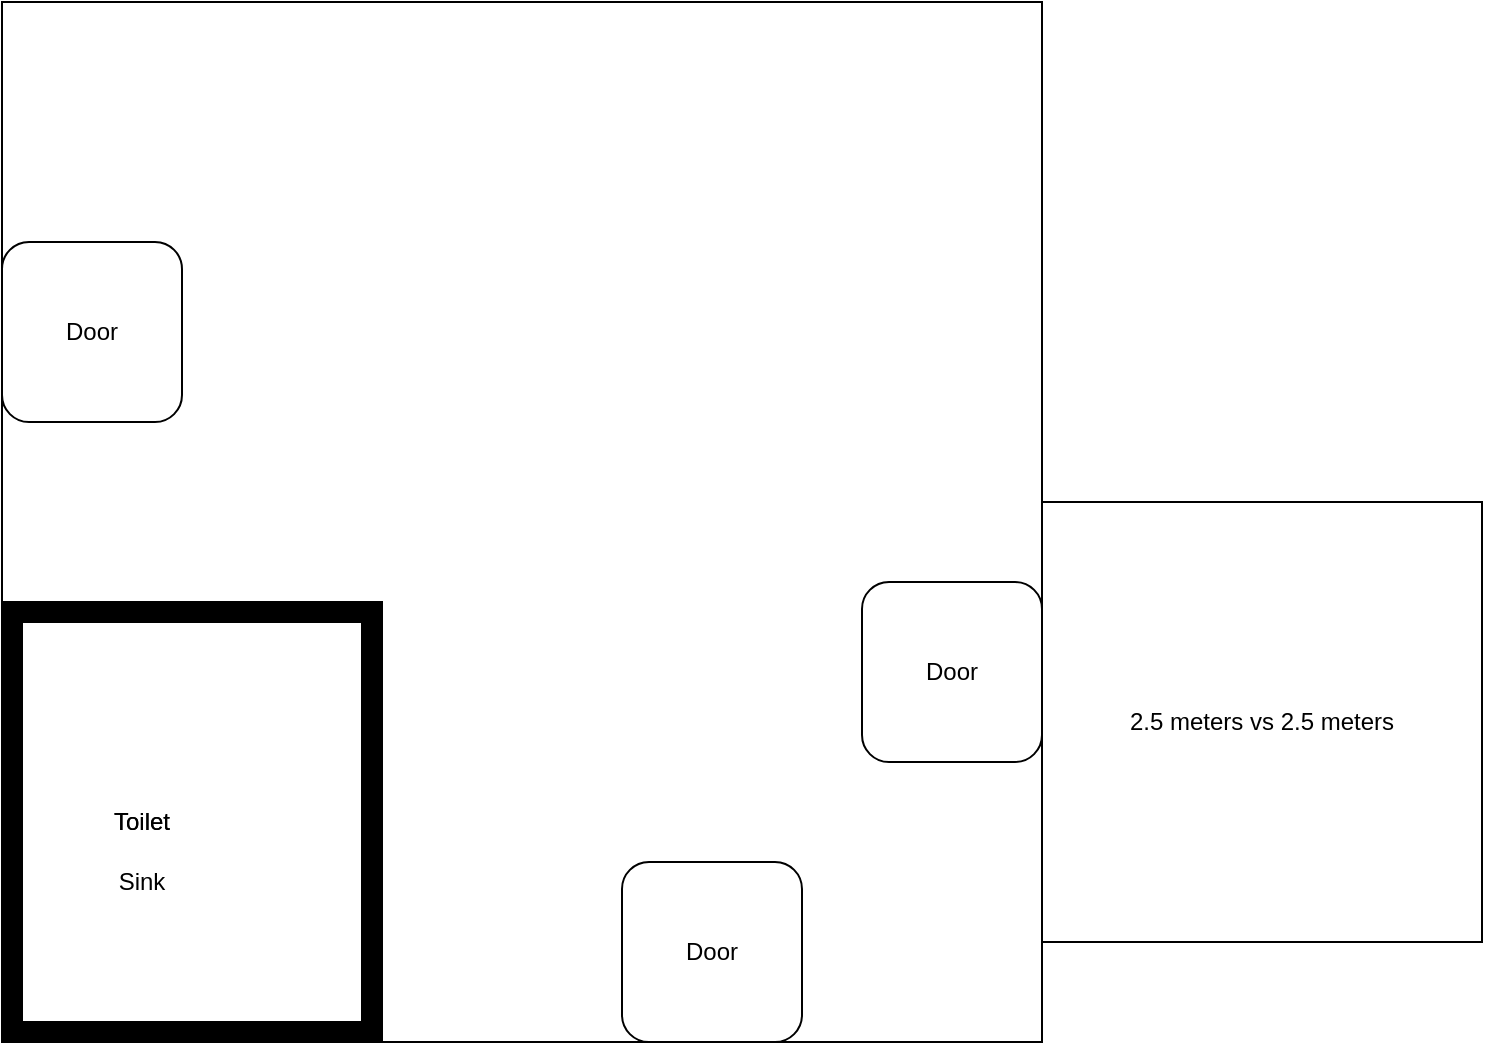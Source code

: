 <mxfile version="14.5.3" type="github">
  <diagram id="sg0TKdiuhrr7WPG2DD_P" name="Page-1">
    <mxGraphModel dx="1182" dy="1586" grid="1" gridSize="10" guides="1" tooltips="1" connect="1" arrows="1" fold="1" page="1" pageScale="1" pageWidth="1100" pageHeight="850" math="0" shadow="0">
      <root>
        <mxCell id="0" />
        <mxCell id="1" parent="0" />
        <mxCell id="TT-IcDmgBLI7WFMMWLX6-2" value="" style="whiteSpace=wrap;html=1;aspect=fixed;" parent="1" vertex="1">
          <mxGeometry x="200" y="-760" width="520" height="520" as="geometry" />
        </mxCell>
        <mxCell id="TT-IcDmgBLI7WFMMWLX6-5" value="" style="verticalLabelPosition=bottom;html=1;verticalAlign=top;align=center;shape=mxgraph.floorplan.room;fillColor=#000000;" parent="1" vertex="1">
          <mxGeometry x="200" y="-460" width="190" height="220" as="geometry" />
        </mxCell>
        <mxCell id="YBfsoyqDkbFd_JJEhYsN-1" value="Toilet" style="text;html=1;strokeColor=none;fillColor=none;align=center;verticalAlign=middle;whiteSpace=wrap;rounded=0;" parent="1" vertex="1">
          <mxGeometry x="780" y="-350" width="40" height="20" as="geometry" />
        </mxCell>
        <mxCell id="YBfsoyqDkbFd_JJEhYsN-4" value="Door" style="rounded=1;whiteSpace=wrap;html=1;" parent="1" vertex="1">
          <mxGeometry x="200" y="-640" width="90" height="90" as="geometry" />
        </mxCell>
        <mxCell id="YBfsoyqDkbFd_JJEhYsN-5" value="Door" style="rounded=1;whiteSpace=wrap;html=1;" parent="1" vertex="1">
          <mxGeometry x="630" y="-470" width="90" height="90" as="geometry" />
        </mxCell>
        <mxCell id="VoLVrzdq2T8MWztp-0OX-1" value="2.5 meters vs 2.5 meters" style="whiteSpace=wrap;html=1;aspect=fixed;" vertex="1" parent="1">
          <mxGeometry x="720" y="-510" width="220" height="220" as="geometry" />
        </mxCell>
        <mxCell id="VoLVrzdq2T8MWztp-0OX-2" value="Toilet" style="text;html=1;strokeColor=none;fillColor=none;align=center;verticalAlign=middle;whiteSpace=wrap;rounded=0;" vertex="1" parent="1">
          <mxGeometry x="250" y="-360" width="40" height="20" as="geometry" />
        </mxCell>
        <mxCell id="VoLVrzdq2T8MWztp-0OX-3" value="Toilet" style="text;html=1;strokeColor=none;fillColor=none;align=center;verticalAlign=middle;whiteSpace=wrap;rounded=0;" vertex="1" parent="1">
          <mxGeometry x="250" y="-360" width="40" height="20" as="geometry" />
        </mxCell>
        <mxCell id="VoLVrzdq2T8MWztp-0OX-4" value="Sink" style="text;html=1;strokeColor=none;fillColor=none;align=center;verticalAlign=middle;whiteSpace=wrap;rounded=0;" vertex="1" parent="1">
          <mxGeometry x="250" y="-330" width="40" height="20" as="geometry" />
        </mxCell>
        <mxCell id="VoLVrzdq2T8MWztp-0OX-5" value="Door" style="rounded=1;whiteSpace=wrap;html=1;" vertex="1" parent="1">
          <mxGeometry x="510" y="-330" width="90" height="90" as="geometry" />
        </mxCell>
      </root>
    </mxGraphModel>
  </diagram>
</mxfile>
